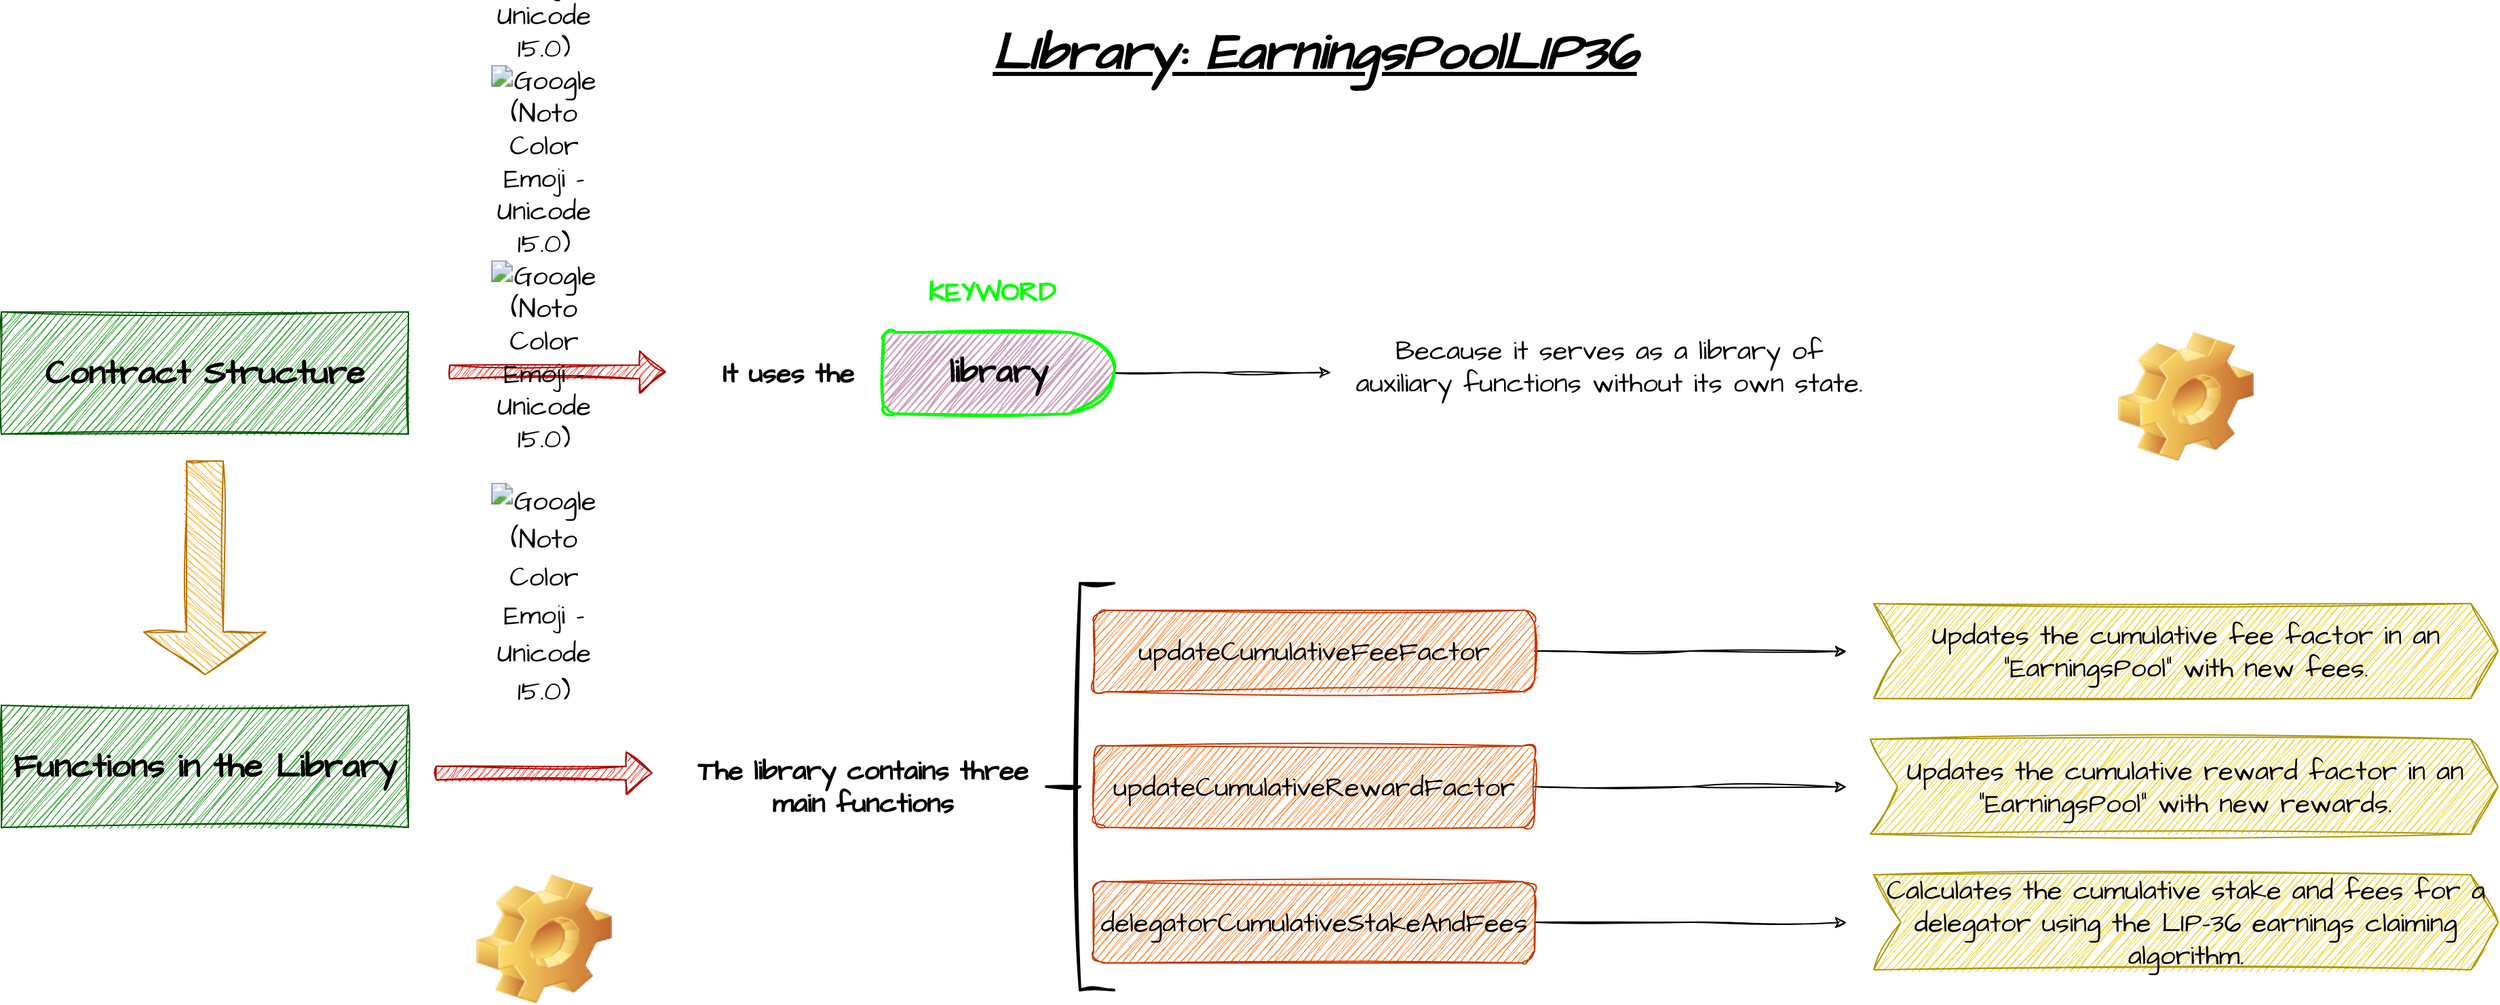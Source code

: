 <mxfile version="21.7.2" type="github">
  <diagram name="Página-1" id="yWGLrWYSczdTiaF9Wtc3">
    <mxGraphModel dx="1886" dy="579" grid="1" gridSize="10" guides="1" tooltips="1" connect="1" arrows="1" fold="1" page="1" pageScale="1" pageWidth="827" pageHeight="1169" background="none" math="0" shadow="0">
      <root>
        <mxCell id="0" />
        <mxCell id="1" parent="0" />
        <mxCell id="3GVqCLC3AOpg88e1xVN--2" value="&lt;font style=&quot;font-size: 38px;&quot;&gt;&lt;b&gt;&lt;i&gt;&lt;u&gt;&lt;font style=&quot;font-size: 38px;&quot;&gt;LIbrary:&amp;nbsp;&lt;/font&gt;EarningsPoolLIP36&lt;/u&gt;&lt;/i&gt;&lt;/b&gt;&lt;/font&gt;" style="text;html=1;strokeColor=none;fillColor=none;align=center;verticalAlign=middle;whiteSpace=wrap;rounded=0;fontSize=20;fontFamily=Architects Daughter;" parent="1" vertex="1">
          <mxGeometry x="44.5" y="140" width="486" height="80" as="geometry" />
        </mxCell>
        <mxCell id="M4fMpMwqK3yh5M_hbPdH-149" value="&lt;b&gt;&lt;font color=&quot;#000000&quot; style=&quot;font-size: 25px;&quot;&gt;Contract Structure&lt;/font&gt;&lt;/b&gt;" style="text;html=1;strokeColor=#005700;fillColor=#008a00;align=center;verticalAlign=middle;whiteSpace=wrap;rounded=0;fontSize=20;fontFamily=Architects Daughter;sketch=1;curveFitting=1;jiggle=2;fontColor=#ffffff;" vertex="1" parent="1">
          <mxGeometry x="-680" y="370" width="300" height="90" as="geometry" />
        </mxCell>
        <mxCell id="M4fMpMwqK3yh5M_hbPdH-152" value="" style="shape=flexArrow;endArrow=classic;html=1;rounded=0;sketch=1;hachureGap=4;jiggle=2;curveFitting=1;fontFamily=Architects Daughter;fontSource=https%3A%2F%2Ffonts.googleapis.com%2Fcss%3Ffamily%3DArchitects%2BDaughter;fontSize=16;fillColor=#e51400;strokeColor=#B20000;" edge="1" parent="1">
          <mxGeometry width="50" height="50" relative="1" as="geometry">
            <mxPoint x="-350" y="414.29" as="sourcePoint" />
            <mxPoint x="-190" y="414.29" as="targetPoint" />
          </mxGeometry>
        </mxCell>
        <mxCell id="M4fMpMwqK3yh5M_hbPdH-153" value="&lt;b&gt;It uses the&lt;/b&gt;" style="text;html=1;strokeColor=none;fillColor=none;align=center;verticalAlign=middle;whiteSpace=wrap;rounded=0;fontSize=20;fontFamily=Architects Daughter;" vertex="1" parent="1">
          <mxGeometry x="-180" y="375" width="160" height="80" as="geometry" />
        </mxCell>
        <mxCell id="M4fMpMwqK3yh5M_hbPdH-160" value="&lt;img alt=&quot;Google (Noto Color Emoji - Unicode 15.0)&quot; src=&quot;https://images.emojiterra.com/google/noto-emoji/unicode-15/color/svg/1f4da.svg&quot;&gt;&lt;img alt=&quot;Google (Noto Color Emoji - Unicode 15.0)&quot; src=&quot;https://images.emojiterra.com/google/noto-emoji/unicode-15/color/svg/1f4da.svg&quot;&gt;&lt;img alt=&quot;Google (Noto Color Emoji - Unicode 15.0)&quot; src=&quot;https://images.emojiterra.com/google/noto-emoji/unicode-15/color/svg/1f4da.svg&quot;&gt;&lt;p style=&quot;line-height: 140%;&quot;&gt;&lt;img alt=&quot;Google (Noto Color Emoji - Unicode 15.0)&quot; src=&quot;https://images.emojiterra.com/google/noto-emoji/unicode-15/color/svg/1f4da.svg&quot;&gt;&lt;br&gt;&lt;/p&gt;" style="text;html=1;strokeColor=none;fillColor=none;align=center;verticalAlign=middle;whiteSpace=wrap;rounded=0;fontSize=20;fontFamily=Architects Daughter;" vertex="1" parent="1">
          <mxGeometry x="-320" y="330" width="80" height="65" as="geometry" />
        </mxCell>
        <mxCell id="M4fMpMwqK3yh5M_hbPdH-161" value="" style="shape=singleArrow;direction=south;whiteSpace=wrap;html=1;sketch=1;hachureGap=4;jiggle=2;curveFitting=1;fontFamily=Architects Daughter;fontSource=https%3A%2F%2Ffonts.googleapis.com%2Fcss%3Ffamily%3DArchitects%2BDaughter;fontSize=20;fillColor=#f0a30a;fontColor=#000000;strokeColor=#BD7000;" vertex="1" parent="1">
          <mxGeometry x="-575" y="480" width="90" height="157.5" as="geometry" />
        </mxCell>
        <mxCell id="M4fMpMwqK3yh5M_hbPdH-162" value="&lt;font color=&quot;#000000&quot; style=&quot;font-size: 25px;&quot;&gt;&lt;b&gt;Functions in the Library&lt;/b&gt;&lt;/font&gt;" style="text;html=1;strokeColor=#005700;fillColor=#008a00;align=center;verticalAlign=middle;whiteSpace=wrap;rounded=0;fontSize=20;fontFamily=Architects Daughter;sketch=1;curveFitting=1;jiggle=2;fontColor=#ffffff;" vertex="1" parent="1">
          <mxGeometry x="-680" y="660" width="300" height="90" as="geometry" />
        </mxCell>
        <mxCell id="M4fMpMwqK3yh5M_hbPdH-163" value="" style="shape=flexArrow;endArrow=classic;html=1;rounded=0;sketch=1;hachureGap=4;jiggle=2;curveFitting=1;fontFamily=Architects Daughter;fontSource=https%3A%2F%2Ffonts.googleapis.com%2Fcss%3Ffamily%3DArchitects%2BDaughter;fontSize=16;fillColor=#e51400;strokeColor=#B20000;" edge="1" parent="1">
          <mxGeometry width="50" height="50" relative="1" as="geometry">
            <mxPoint x="-360" y="710" as="sourcePoint" />
            <mxPoint x="-200" y="710" as="targetPoint" />
          </mxGeometry>
        </mxCell>
        <mxCell id="M4fMpMwqK3yh5M_hbPdH-164" value="&lt;b&gt;The library contains three main functions&lt;/b&gt;" style="text;html=1;strokeColor=none;fillColor=none;align=center;verticalAlign=middle;whiteSpace=wrap;rounded=0;fontSize=20;fontFamily=Architects Daughter;" vertex="1" parent="1">
          <mxGeometry x="-180" y="680" width="270" height="80" as="geometry" />
        </mxCell>
        <mxCell id="M4fMpMwqK3yh5M_hbPdH-165" value="" style="strokeWidth=2;html=1;shape=mxgraph.flowchart.annotation_2;align=left;labelPosition=right;pointerEvents=1;sketch=1;hachureGap=4;jiggle=2;curveFitting=1;fontFamily=Architects Daughter;fontSource=https%3A%2F%2Ffonts.googleapis.com%2Fcss%3Ffamily%3DArchitects%2BDaughter;fontSize=20;" vertex="1" parent="1">
          <mxGeometry x="90" y="570" width="50" height="300" as="geometry" />
        </mxCell>
        <mxCell id="M4fMpMwqK3yh5M_hbPdH-320" style="edgeStyle=orthogonalEdgeStyle;rounded=0;sketch=1;hachureGap=4;jiggle=2;curveFitting=1;orthogonalLoop=1;jettySize=auto;html=1;exitX=1;exitY=0.5;exitDx=0;exitDy=0;fontFamily=Architects Daughter;fontSource=https%3A%2F%2Ffonts.googleapis.com%2Fcss%3Ffamily%3DArchitects%2BDaughter;fontSize=16;" edge="1" parent="1" source="M4fMpMwqK3yh5M_hbPdH-167">
          <mxGeometry relative="1" as="geometry">
            <mxPoint x="680" y="620.222" as="targetPoint" />
          </mxGeometry>
        </mxCell>
        <mxCell id="M4fMpMwqK3yh5M_hbPdH-167" value="updateCumulativeFeeFactor" style="rounded=1;whiteSpace=wrap;html=1;sketch=1;hachureGap=4;jiggle=2;curveFitting=1;fontFamily=Architects Daughter;fontSource=https%3A%2F%2Ffonts.googleapis.com%2Fcss%3Ffamily%3DArchitects%2BDaughter;fontSize=20;fillColor=#fa6800;fontColor=#000000;strokeColor=#C73500;" vertex="1" parent="1">
          <mxGeometry x="125" y="590" width="325" height="60" as="geometry" />
        </mxCell>
        <mxCell id="M4fMpMwqK3yh5M_hbPdH-169" value="Updates the cumulative fee factor in an &quot;EarningsPool&quot; with new fees." style="shape=step;perimeter=stepPerimeter;whiteSpace=wrap;html=1;fixedSize=1;sketch=1;hachureGap=4;jiggle=2;curveFitting=1;fontFamily=Architects Daughter;fontSource=https%3A%2F%2Ffonts.googleapis.com%2Fcss%3Ffamily%3DArchitects%2BDaughter;fontSize=20;fillColor=#e3c800;fontColor=#000000;strokeColor=#B09500;" vertex="1" parent="1">
          <mxGeometry x="700" y="585" width="460" height="70" as="geometry" />
        </mxCell>
        <mxCell id="M4fMpMwqK3yh5M_hbPdH-176" style="edgeStyle=orthogonalEdgeStyle;rounded=0;sketch=1;hachureGap=4;jiggle=2;curveFitting=1;orthogonalLoop=1;jettySize=auto;html=1;exitX=0.5;exitY=1;exitDx=0;exitDy=0;fontFamily=Architects Daughter;fontSource=https%3A%2F%2Ffonts.googleapis.com%2Fcss%3Ffamily%3DArchitects%2BDaughter;fontSize=16;" edge="1" parent="1">
          <mxGeometry relative="1" as="geometry">
            <mxPoint x="485" y="625" as="sourcePoint" />
            <mxPoint x="485" y="625" as="targetPoint" />
          </mxGeometry>
        </mxCell>
        <mxCell id="M4fMpMwqK3yh5M_hbPdH-177" value="" style="shape=image;html=1;verticalLabelPosition=bottom;verticalAlign=top;imageAspect=0;image=img/clipart/Gear_128x128.png;sketch=1;hachureGap=4;jiggle=2;curveFitting=1;fontFamily=Architects Daughter;fontSource=https%3A%2F%2Ffonts.googleapis.com%2Fcss%3Ffamily%3DArchitects%2BDaughter;fontSize=20;" vertex="1" parent="1">
          <mxGeometry x="880" y="385" width="100" height="95" as="geometry" />
        </mxCell>
        <mxCell id="M4fMpMwqK3yh5M_hbPdH-312" value="" style="shape=image;verticalLabelPosition=bottom;labelBackgroundColor=default;verticalAlign=top;aspect=fixed;imageAspect=0;image=https://images.emojiterra.com/google/noto-emoji/unicode-15/color/svg/1f4da.svg;" vertex="1" parent="1">
          <mxGeometry x="-330" y="285" width="100" height="100" as="geometry" />
        </mxCell>
        <mxCell id="M4fMpMwqK3yh5M_hbPdH-316" style="edgeStyle=orthogonalEdgeStyle;rounded=0;sketch=1;hachureGap=4;jiggle=2;curveFitting=1;orthogonalLoop=1;jettySize=auto;html=1;exitX=1;exitY=0.5;exitDx=0;exitDy=0;exitPerimeter=0;fontFamily=Architects Daughter;fontSource=https%3A%2F%2Ffonts.googleapis.com%2Fcss%3Ffamily%3DArchitects%2BDaughter;fontSize=16;" edge="1" parent="1" source="M4fMpMwqK3yh5M_hbPdH-314">
          <mxGeometry relative="1" as="geometry">
            <mxPoint x="300" y="414.667" as="targetPoint" />
          </mxGeometry>
        </mxCell>
        <mxCell id="M4fMpMwqK3yh5M_hbPdH-314" value="&lt;b&gt;&lt;font style=&quot;font-size: 24px;&quot;&gt;library&lt;/font&gt;&lt;/b&gt;" style="strokeWidth=2;html=1;shape=mxgraph.flowchart.delay;whiteSpace=wrap;sketch=1;hachureGap=4;jiggle=2;curveFitting=1;fontFamily=Architects Daughter;fontSource=https%3A%2F%2Ffonts.googleapis.com%2Fcss%3Ffamily%3DArchitects%2BDaughter;fontSize=20;fillColor=#CDA2BE;strokeColor=#00FF00;" vertex="1" parent="1">
          <mxGeometry x="-30" y="385" width="170" height="60" as="geometry" />
        </mxCell>
        <mxCell id="M4fMpMwqK3yh5M_hbPdH-315" value="&lt;font color=&quot;#00ff00&quot;&gt;&lt;b&gt;KEYWORD&lt;br&gt;&lt;/b&gt;&lt;/font&gt;" style="text;html=1;strokeColor=none;fillColor=none;align=center;verticalAlign=middle;whiteSpace=wrap;rounded=0;fontSize=20;fontFamily=Architects Daughter;" vertex="1" parent="1">
          <mxGeometry x="-30" y="335" width="160" height="40" as="geometry" />
        </mxCell>
        <mxCell id="M4fMpMwqK3yh5M_hbPdH-317" value="Because it serves as a library of auxiliary functions without its own state." style="text;html=1;strokeColor=none;fillColor=none;align=center;verticalAlign=middle;whiteSpace=wrap;rounded=0;fontSize=20;fontFamily=Architects Daughter;" vertex="1" parent="1">
          <mxGeometry x="310" y="370" width="390" height="80" as="geometry" />
        </mxCell>
        <mxCell id="M4fMpMwqK3yh5M_hbPdH-321" style="edgeStyle=orthogonalEdgeStyle;rounded=0;sketch=1;hachureGap=4;jiggle=2;curveFitting=1;orthogonalLoop=1;jettySize=auto;html=1;exitX=1;exitY=0.5;exitDx=0;exitDy=0;fontFamily=Architects Daughter;fontSource=https%3A%2F%2Ffonts.googleapis.com%2Fcss%3Ffamily%3DArchitects%2BDaughter;fontSize=16;" edge="1" parent="1" source="M4fMpMwqK3yh5M_hbPdH-318">
          <mxGeometry relative="1" as="geometry">
            <mxPoint x="680" y="720.222" as="targetPoint" />
          </mxGeometry>
        </mxCell>
        <mxCell id="M4fMpMwqK3yh5M_hbPdH-318" value="updateCumulativeRewardFactor" style="rounded=1;whiteSpace=wrap;html=1;sketch=1;hachureGap=4;jiggle=2;curveFitting=1;fontFamily=Architects Daughter;fontSource=https%3A%2F%2Ffonts.googleapis.com%2Fcss%3Ffamily%3DArchitects%2BDaughter;fontSize=20;fillColor=#fa6800;fontColor=#000000;strokeColor=#C73500;" vertex="1" parent="1">
          <mxGeometry x="125" y="690" width="325" height="60" as="geometry" />
        </mxCell>
        <mxCell id="M4fMpMwqK3yh5M_hbPdH-322" style="edgeStyle=orthogonalEdgeStyle;rounded=0;sketch=1;hachureGap=4;jiggle=2;curveFitting=1;orthogonalLoop=1;jettySize=auto;html=1;exitX=1;exitY=0.5;exitDx=0;exitDy=0;fontFamily=Architects Daughter;fontSource=https%3A%2F%2Ffonts.googleapis.com%2Fcss%3Ffamily%3DArchitects%2BDaughter;fontSize=16;" edge="1" parent="1" source="M4fMpMwqK3yh5M_hbPdH-319">
          <mxGeometry relative="1" as="geometry">
            <mxPoint x="680" y="820.222" as="targetPoint" />
          </mxGeometry>
        </mxCell>
        <mxCell id="M4fMpMwqK3yh5M_hbPdH-319" value="delegatorCumulativeStakeAndFees" style="rounded=1;whiteSpace=wrap;html=1;sketch=1;hachureGap=4;jiggle=2;curveFitting=1;fontFamily=Architects Daughter;fontSource=https%3A%2F%2Ffonts.googleapis.com%2Fcss%3Ffamily%3DArchitects%2BDaughter;fontSize=20;fillColor=#fa6800;fontColor=#000000;strokeColor=#C73500;" vertex="1" parent="1">
          <mxGeometry x="125" y="790" width="325" height="60" as="geometry" />
        </mxCell>
        <mxCell id="M4fMpMwqK3yh5M_hbPdH-323" value="Updates the cumulative reward factor in an &quot;EarningsPool&quot; with new rewards." style="shape=step;perimeter=stepPerimeter;whiteSpace=wrap;html=1;fixedSize=1;sketch=1;hachureGap=4;jiggle=2;curveFitting=1;fontFamily=Architects Daughter;fontSource=https%3A%2F%2Ffonts.googleapis.com%2Fcss%3Ffamily%3DArchitects%2BDaughter;fontSize=20;fillColor=#e3c800;fontColor=#000000;strokeColor=#B09500;" vertex="1" parent="1">
          <mxGeometry x="697.5" y="685" width="462.5" height="70" as="geometry" />
        </mxCell>
        <mxCell id="M4fMpMwqK3yh5M_hbPdH-324" value="Calculates the cumulative stake and fees for a delegator using the LIP-36 earnings claiming algorithm." style="shape=step;perimeter=stepPerimeter;whiteSpace=wrap;html=1;fixedSize=1;sketch=1;hachureGap=4;jiggle=2;curveFitting=1;fontFamily=Architects Daughter;fontSource=https%3A%2F%2Ffonts.googleapis.com%2Fcss%3Ffamily%3DArchitects%2BDaughter;fontSize=20;fillColor=#e3c800;fontColor=#000000;strokeColor=#B09500;" vertex="1" parent="1">
          <mxGeometry x="700" y="785" width="460" height="70" as="geometry" />
        </mxCell>
        <mxCell id="M4fMpMwqK3yh5M_hbPdH-325" value="" style="shape=image;html=1;verticalLabelPosition=bottom;verticalAlign=top;imageAspect=0;image=img/clipart/Gear_128x128.png;sketch=1;hachureGap=4;jiggle=2;curveFitting=1;fontFamily=Architects Daughter;fontSource=https%3A%2F%2Ffonts.googleapis.com%2Fcss%3Ffamily%3DArchitects%2BDaughter;fontSize=20;" vertex="1" parent="1">
          <mxGeometry x="-330" y="785" width="100" height="95" as="geometry" />
        </mxCell>
      </root>
    </mxGraphModel>
  </diagram>
</mxfile>
